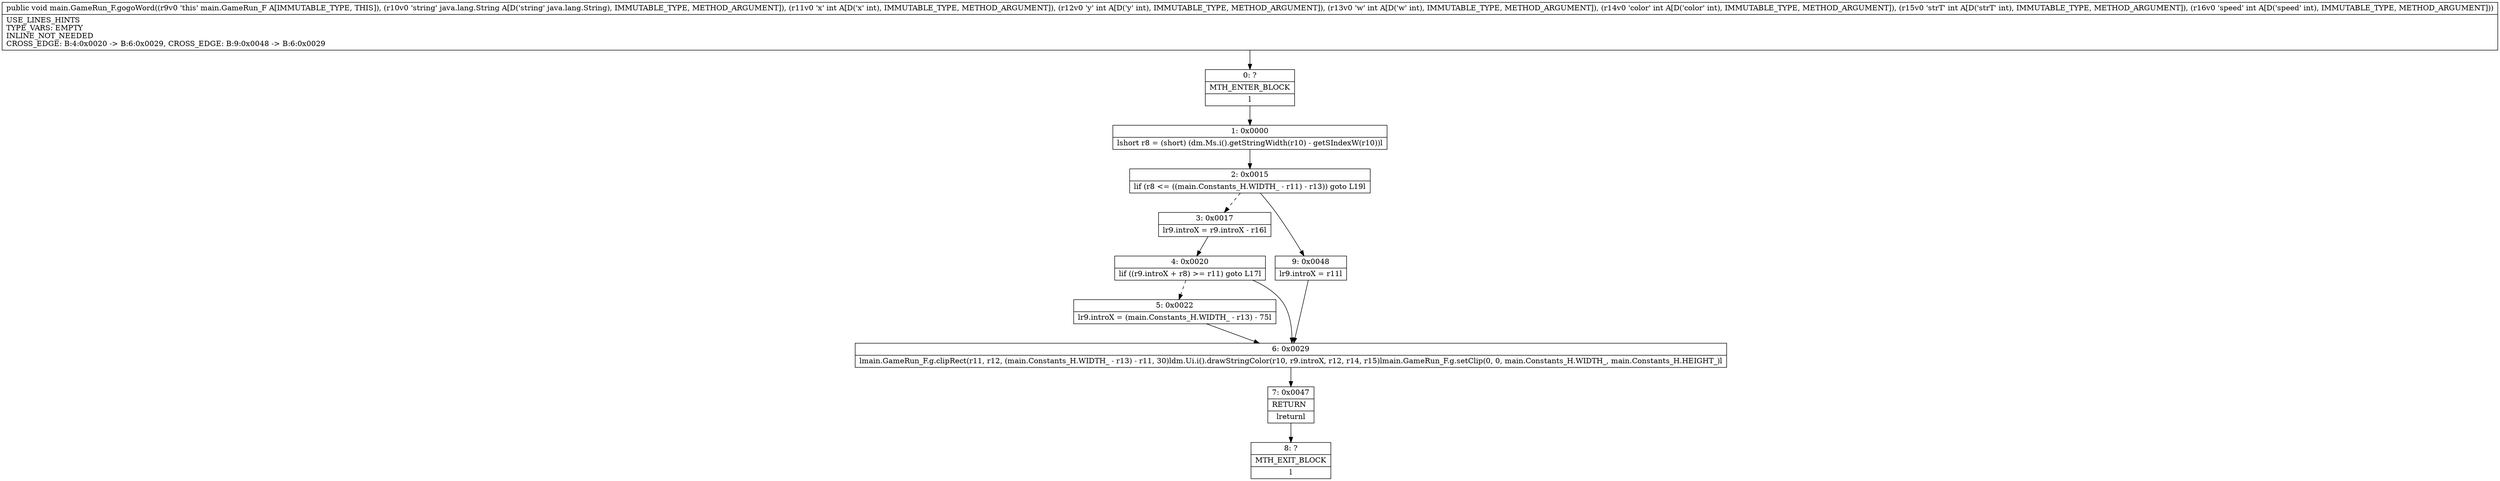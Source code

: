 digraph "CFG formain.GameRun_F.gogoWord(Ljava\/lang\/String;IIIIII)V" {
Node_0 [shape=record,label="{0\:\ ?|MTH_ENTER_BLOCK\l|l}"];
Node_1 [shape=record,label="{1\:\ 0x0000|lshort r8 = (short) (dm.Ms.i().getStringWidth(r10) \- getSIndexW(r10))l}"];
Node_2 [shape=record,label="{2\:\ 0x0015|lif (r8 \<= ((main.Constants_H.WIDTH_ \- r11) \- r13)) goto L19l}"];
Node_3 [shape=record,label="{3\:\ 0x0017|lr9.introX = r9.introX \- r16l}"];
Node_4 [shape=record,label="{4\:\ 0x0020|lif ((r9.introX + r8) \>= r11) goto L17l}"];
Node_5 [shape=record,label="{5\:\ 0x0022|lr9.introX = (main.Constants_H.WIDTH_ \- r13) \- 75l}"];
Node_6 [shape=record,label="{6\:\ 0x0029|lmain.GameRun_F.g.clipRect(r11, r12, (main.Constants_H.WIDTH_ \- r13) \- r11, 30)ldm.Ui.i().drawStringColor(r10, r9.introX, r12, r14, r15)lmain.GameRun_F.g.setClip(0, 0, main.Constants_H.WIDTH_, main.Constants_H.HEIGHT_)l}"];
Node_7 [shape=record,label="{7\:\ 0x0047|RETURN\l|lreturnl}"];
Node_8 [shape=record,label="{8\:\ ?|MTH_EXIT_BLOCK\l|l}"];
Node_9 [shape=record,label="{9\:\ 0x0048|lr9.introX = r11l}"];
MethodNode[shape=record,label="{public void main.GameRun_F.gogoWord((r9v0 'this' main.GameRun_F A[IMMUTABLE_TYPE, THIS]), (r10v0 'string' java.lang.String A[D('string' java.lang.String), IMMUTABLE_TYPE, METHOD_ARGUMENT]), (r11v0 'x' int A[D('x' int), IMMUTABLE_TYPE, METHOD_ARGUMENT]), (r12v0 'y' int A[D('y' int), IMMUTABLE_TYPE, METHOD_ARGUMENT]), (r13v0 'w' int A[D('w' int), IMMUTABLE_TYPE, METHOD_ARGUMENT]), (r14v0 'color' int A[D('color' int), IMMUTABLE_TYPE, METHOD_ARGUMENT]), (r15v0 'strT' int A[D('strT' int), IMMUTABLE_TYPE, METHOD_ARGUMENT]), (r16v0 'speed' int A[D('speed' int), IMMUTABLE_TYPE, METHOD_ARGUMENT]))  | USE_LINES_HINTS\lTYPE_VARS: EMPTY\lINLINE_NOT_NEEDED\lCROSS_EDGE: B:4:0x0020 \-\> B:6:0x0029, CROSS_EDGE: B:9:0x0048 \-\> B:6:0x0029\l}"];
MethodNode -> Node_0;
Node_0 -> Node_1;
Node_1 -> Node_2;
Node_2 -> Node_3[style=dashed];
Node_2 -> Node_9;
Node_3 -> Node_4;
Node_4 -> Node_5[style=dashed];
Node_4 -> Node_6;
Node_5 -> Node_6;
Node_6 -> Node_7;
Node_7 -> Node_8;
Node_9 -> Node_6;
}

